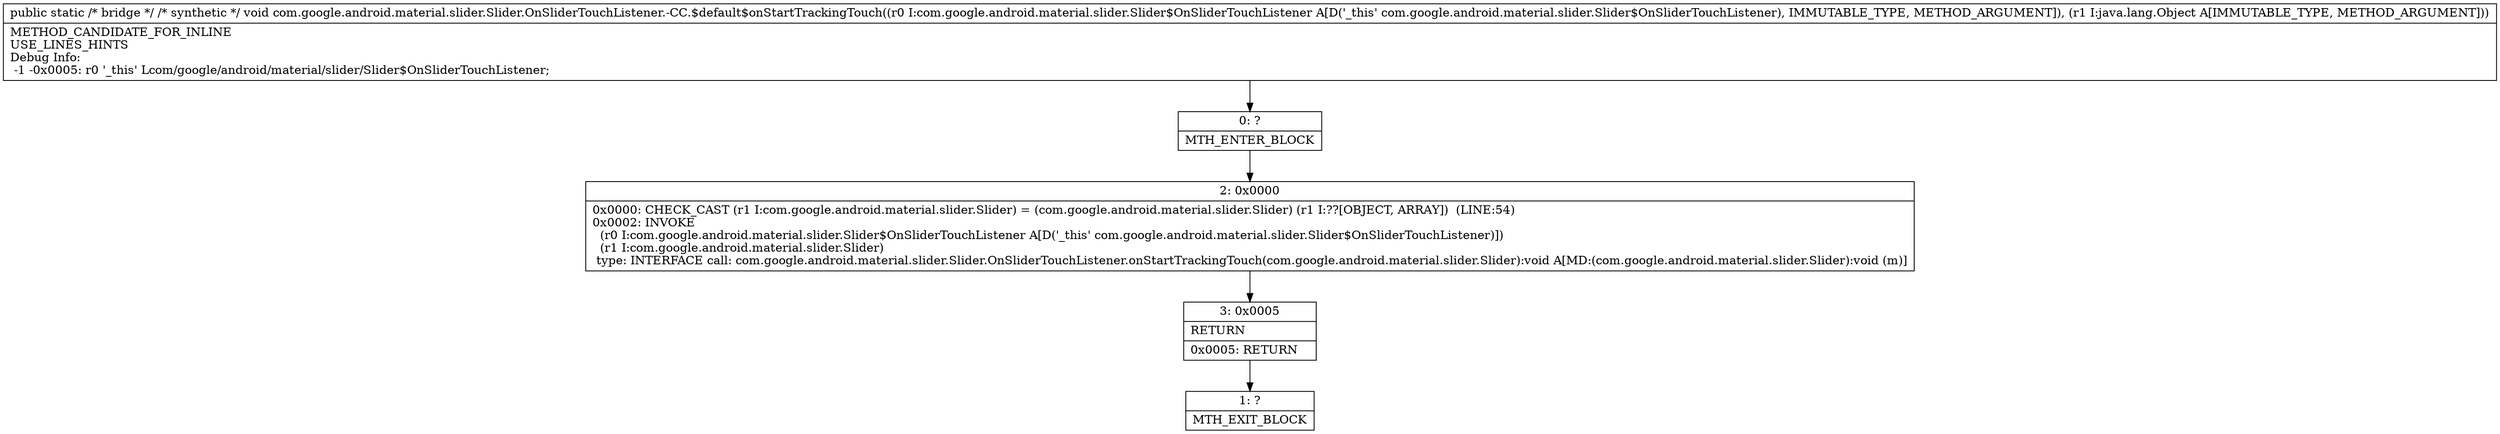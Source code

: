 digraph "CFG forcom.google.android.material.slider.Slider.OnSliderTouchListener.\-CC.$default$onStartTrackingTouch(Lcom\/google\/android\/material\/slider\/Slider$OnSliderTouchListener;Ljava\/lang\/Object;)V" {
Node_0 [shape=record,label="{0\:\ ?|MTH_ENTER_BLOCK\l}"];
Node_2 [shape=record,label="{2\:\ 0x0000|0x0000: CHECK_CAST (r1 I:com.google.android.material.slider.Slider) = (com.google.android.material.slider.Slider) (r1 I:??[OBJECT, ARRAY])  (LINE:54)\l0x0002: INVOKE  \l  (r0 I:com.google.android.material.slider.Slider$OnSliderTouchListener A[D('_this' com.google.android.material.slider.Slider$OnSliderTouchListener)])\l  (r1 I:com.google.android.material.slider.Slider)\l type: INTERFACE call: com.google.android.material.slider.Slider.OnSliderTouchListener.onStartTrackingTouch(com.google.android.material.slider.Slider):void A[MD:(com.google.android.material.slider.Slider):void (m)]\l}"];
Node_3 [shape=record,label="{3\:\ 0x0005|RETURN\l|0x0005: RETURN   \l}"];
Node_1 [shape=record,label="{1\:\ ?|MTH_EXIT_BLOCK\l}"];
MethodNode[shape=record,label="{public static \/* bridge *\/ \/* synthetic *\/ void com.google.android.material.slider.Slider.OnSliderTouchListener.\-CC.$default$onStartTrackingTouch((r0 I:com.google.android.material.slider.Slider$OnSliderTouchListener A[D('_this' com.google.android.material.slider.Slider$OnSliderTouchListener), IMMUTABLE_TYPE, METHOD_ARGUMENT]), (r1 I:java.lang.Object A[IMMUTABLE_TYPE, METHOD_ARGUMENT]))  | METHOD_CANDIDATE_FOR_INLINE\lUSE_LINES_HINTS\lDebug Info:\l  \-1 \-0x0005: r0 '_this' Lcom\/google\/android\/material\/slider\/Slider$OnSliderTouchListener;\l}"];
MethodNode -> Node_0;Node_0 -> Node_2;
Node_2 -> Node_3;
Node_3 -> Node_1;
}

